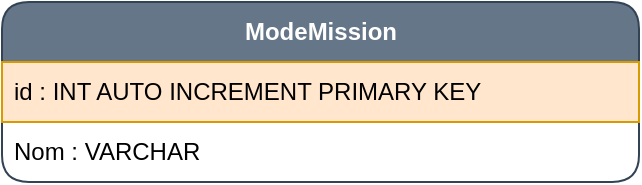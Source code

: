 <mxfile version="20.6.0" type="device"><diagram id="0sytUvSRhZDn66-b2TCe" name="Page-1"><mxGraphModel dx="1635" dy="838" grid="1" gridSize="10" guides="1" tooltips="1" connect="1" arrows="1" fold="1" page="1" pageScale="1" pageWidth="827" pageHeight="1169" math="0" shadow="0"><root><mxCell id="0"/><mxCell id="1" parent="0"/><mxCell id="5wBb2ykATKWHzasa7WK3-1" value="&lt;b&gt;ModeMission&lt;/b&gt;" style="swimlane;fontStyle=0;childLayout=stackLayout;horizontal=1;startSize=30;horizontalStack=0;resizeParent=1;resizeParentMax=0;resizeLast=0;collapsible=1;marginBottom=0;whiteSpace=wrap;html=1;rounded=1;fillColor=#647687;fontColor=#ffffff;strokeColor=#314354;" vertex="1" parent="1"><mxGeometry x="340" y="1140" width="318.5" height="90" as="geometry"/></mxCell><mxCell id="5wBb2ykATKWHzasa7WK3-2" value="id : INT AUTO INCREMENT PRIMARY KEY" style="text;strokeColor=#d79b00;fillColor=#ffe6cc;align=left;verticalAlign=middle;spacingLeft=4;spacingRight=4;overflow=hidden;points=[[0,0.5],[1,0.5]];portConstraint=eastwest;rotatable=0;whiteSpace=wrap;html=1;" vertex="1" parent="5wBb2ykATKWHzasa7WK3-1"><mxGeometry y="30" width="318.5" height="30" as="geometry"/></mxCell><mxCell id="5wBb2ykATKWHzasa7WK3-3" value="Nom : VARCHAR" style="text;strokeColor=none;fillColor=none;align=left;verticalAlign=middle;spacingLeft=4;spacingRight=4;overflow=hidden;points=[[0,0.5],[1,0.5]];portConstraint=eastwest;rotatable=0;whiteSpace=wrap;html=1;" vertex="1" parent="5wBb2ykATKWHzasa7WK3-1"><mxGeometry y="60" width="318.5" height="30" as="geometry"/></mxCell></root></mxGraphModel></diagram></mxfile>
